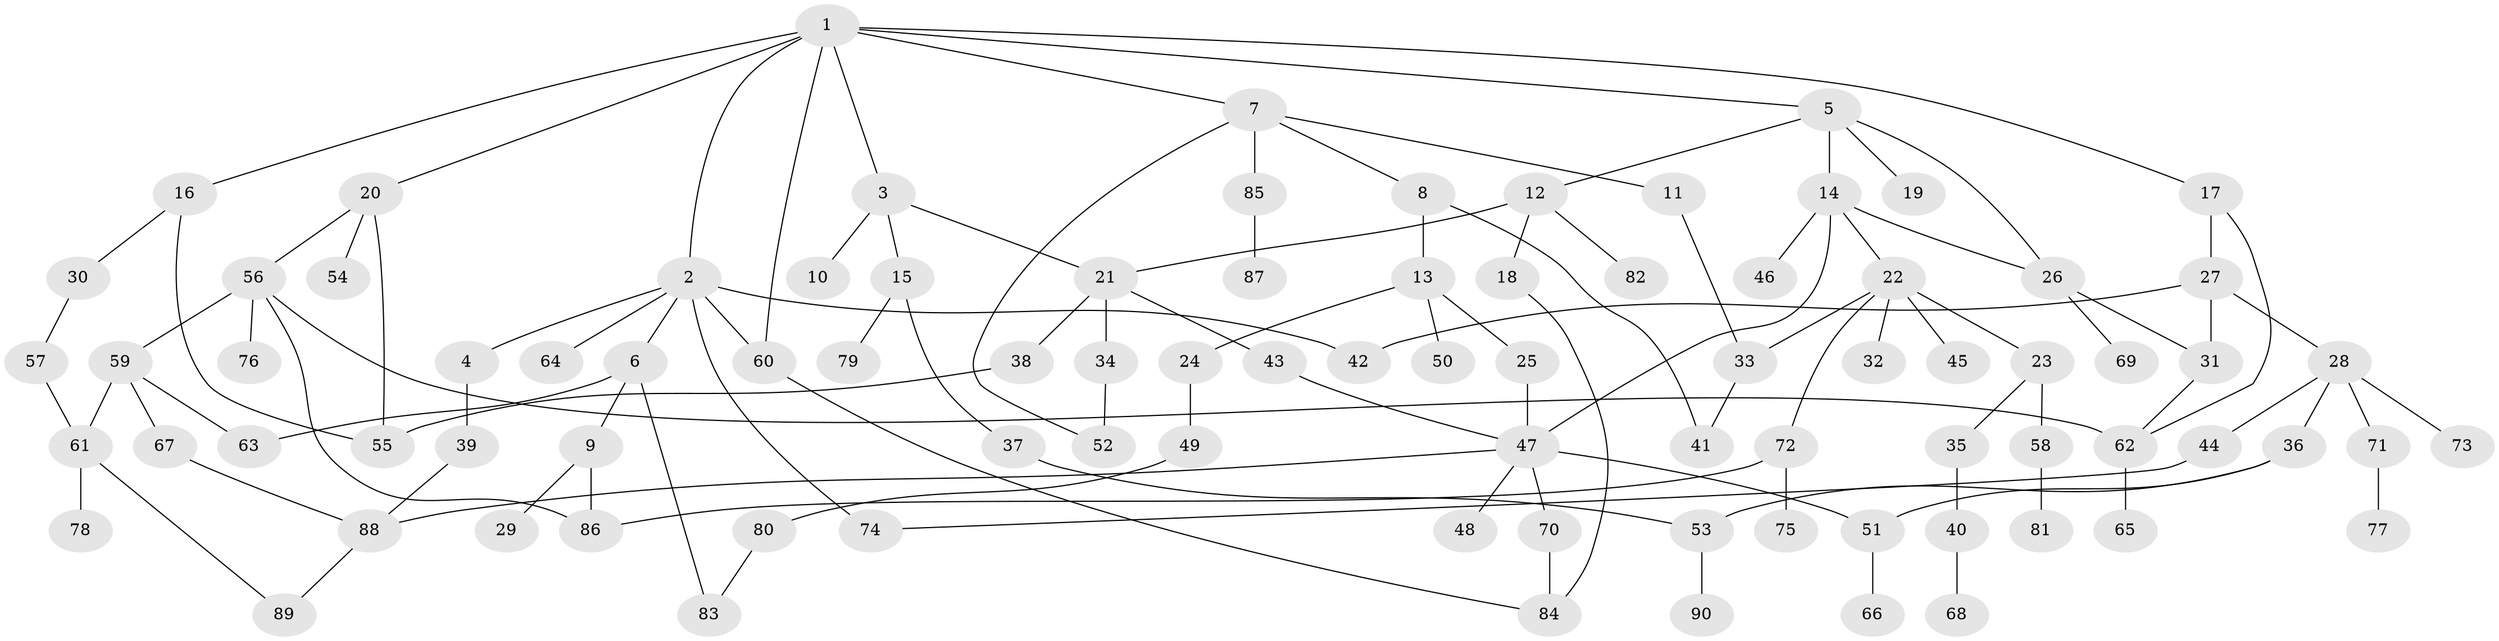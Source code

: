 // coarse degree distribution, {3: 0.05555555555555555, 4: 0.14814814814814814, 1: 0.37037037037037035, 9: 0.018518518518518517, 6: 0.037037037037037035, 2: 0.2777777777777778, 5: 0.05555555555555555, 8: 0.018518518518518517, 7: 0.018518518518518517}
// Generated by graph-tools (version 1.1) at 2025/45/03/04/25 21:45:02]
// undirected, 90 vertices, 116 edges
graph export_dot {
graph [start="1"]
  node [color=gray90,style=filled];
  1;
  2;
  3;
  4;
  5;
  6;
  7;
  8;
  9;
  10;
  11;
  12;
  13;
  14;
  15;
  16;
  17;
  18;
  19;
  20;
  21;
  22;
  23;
  24;
  25;
  26;
  27;
  28;
  29;
  30;
  31;
  32;
  33;
  34;
  35;
  36;
  37;
  38;
  39;
  40;
  41;
  42;
  43;
  44;
  45;
  46;
  47;
  48;
  49;
  50;
  51;
  52;
  53;
  54;
  55;
  56;
  57;
  58;
  59;
  60;
  61;
  62;
  63;
  64;
  65;
  66;
  67;
  68;
  69;
  70;
  71;
  72;
  73;
  74;
  75;
  76;
  77;
  78;
  79;
  80;
  81;
  82;
  83;
  84;
  85;
  86;
  87;
  88;
  89;
  90;
  1 -- 2;
  1 -- 3;
  1 -- 5;
  1 -- 7;
  1 -- 16;
  1 -- 17;
  1 -- 20;
  1 -- 60;
  2 -- 4;
  2 -- 6;
  2 -- 64;
  2 -- 42;
  2 -- 60;
  2 -- 74;
  3 -- 10;
  3 -- 15;
  3 -- 21;
  4 -- 39;
  5 -- 12;
  5 -- 14;
  5 -- 19;
  5 -- 26;
  6 -- 9;
  6 -- 63;
  6 -- 83;
  7 -- 8;
  7 -- 11;
  7 -- 52;
  7 -- 85;
  8 -- 13;
  8 -- 41;
  9 -- 29;
  9 -- 86;
  11 -- 33;
  12 -- 18;
  12 -- 21;
  12 -- 82;
  13 -- 24;
  13 -- 25;
  13 -- 50;
  14 -- 22;
  14 -- 46;
  14 -- 26;
  14 -- 47;
  15 -- 37;
  15 -- 79;
  16 -- 30;
  16 -- 55;
  17 -- 27;
  17 -- 62;
  18 -- 84;
  20 -- 54;
  20 -- 56;
  20 -- 55;
  21 -- 34;
  21 -- 38;
  21 -- 43;
  22 -- 23;
  22 -- 32;
  22 -- 33;
  22 -- 45;
  22 -- 72;
  23 -- 35;
  23 -- 58;
  24 -- 49;
  25 -- 47;
  26 -- 31;
  26 -- 69;
  27 -- 28;
  27 -- 42;
  27 -- 31;
  28 -- 36;
  28 -- 44;
  28 -- 71;
  28 -- 73;
  30 -- 57;
  31 -- 62;
  33 -- 41;
  34 -- 52;
  35 -- 40;
  36 -- 51;
  36 -- 53;
  37 -- 53;
  38 -- 55;
  39 -- 88;
  40 -- 68;
  43 -- 47;
  44 -- 74;
  47 -- 48;
  47 -- 70;
  47 -- 51;
  47 -- 88;
  49 -- 80;
  51 -- 66;
  53 -- 90;
  56 -- 59;
  56 -- 76;
  56 -- 86;
  56 -- 62;
  57 -- 61;
  58 -- 81;
  59 -- 61;
  59 -- 67;
  59 -- 63;
  60 -- 84;
  61 -- 78;
  61 -- 89;
  62 -- 65;
  67 -- 88;
  70 -- 84;
  71 -- 77;
  72 -- 75;
  72 -- 86;
  80 -- 83;
  85 -- 87;
  88 -- 89;
}
